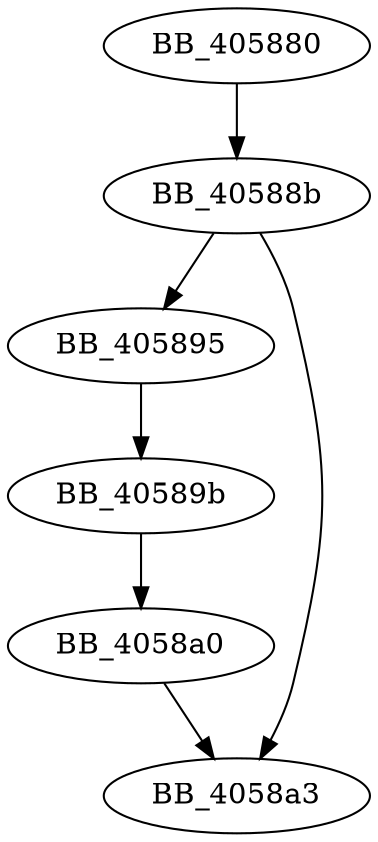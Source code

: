 DiGraph sub_405880{
BB_405880->BB_40588b
BB_40588b->BB_405895
BB_40588b->BB_4058a3
BB_405895->BB_40589b
BB_40589b->BB_4058a0
BB_4058a0->BB_4058a3
}
